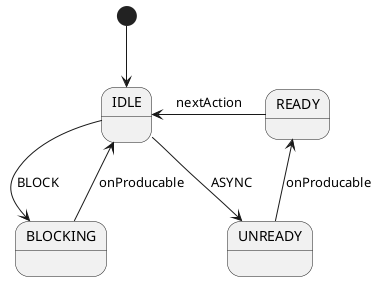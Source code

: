 @startuml

IDLE:
BLOCKING:
UNREADY:

[*] --> IDLE

IDLE --> BLOCKING : BLOCK
IDLE --> UNREADY : ASYNC

BLOCKING -up-> IDLE : onProducable

UNREADY -up-> READY : onProducable

READY -left->IDLE : nextAction

@enduml